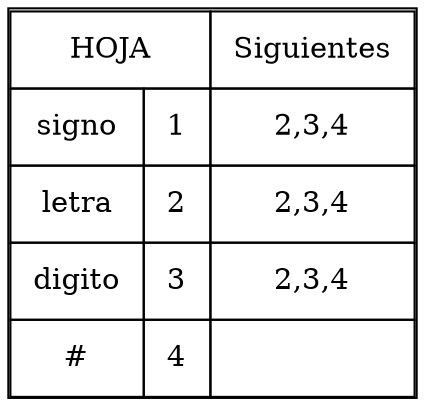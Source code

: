 digraph grafica{
rankdir=LR;
forcelabels= true;
node [shape = plain];
nodo16 [label = <<table border = '1' cellboder = '1' cellspacing='0' cellpadding='10'>
<tr>
<td COLSPAN='2'>HOJA</td>
<td>Siguientes</td>
</tr>
<tr>
<td>signo</td>
<td>1</td>
<td>2,3,4</td>
</tr>
<tr>
<td>letra</td>
<td>2</td>
<td>2,3,4</td>
</tr>
<tr>
<td>digito</td>
<td>3</td>
<td>2,3,4</td>
</tr>
<tr>
<td>#</td>
<td>4</td>
<td></td>
</tr>
</table>>];

}